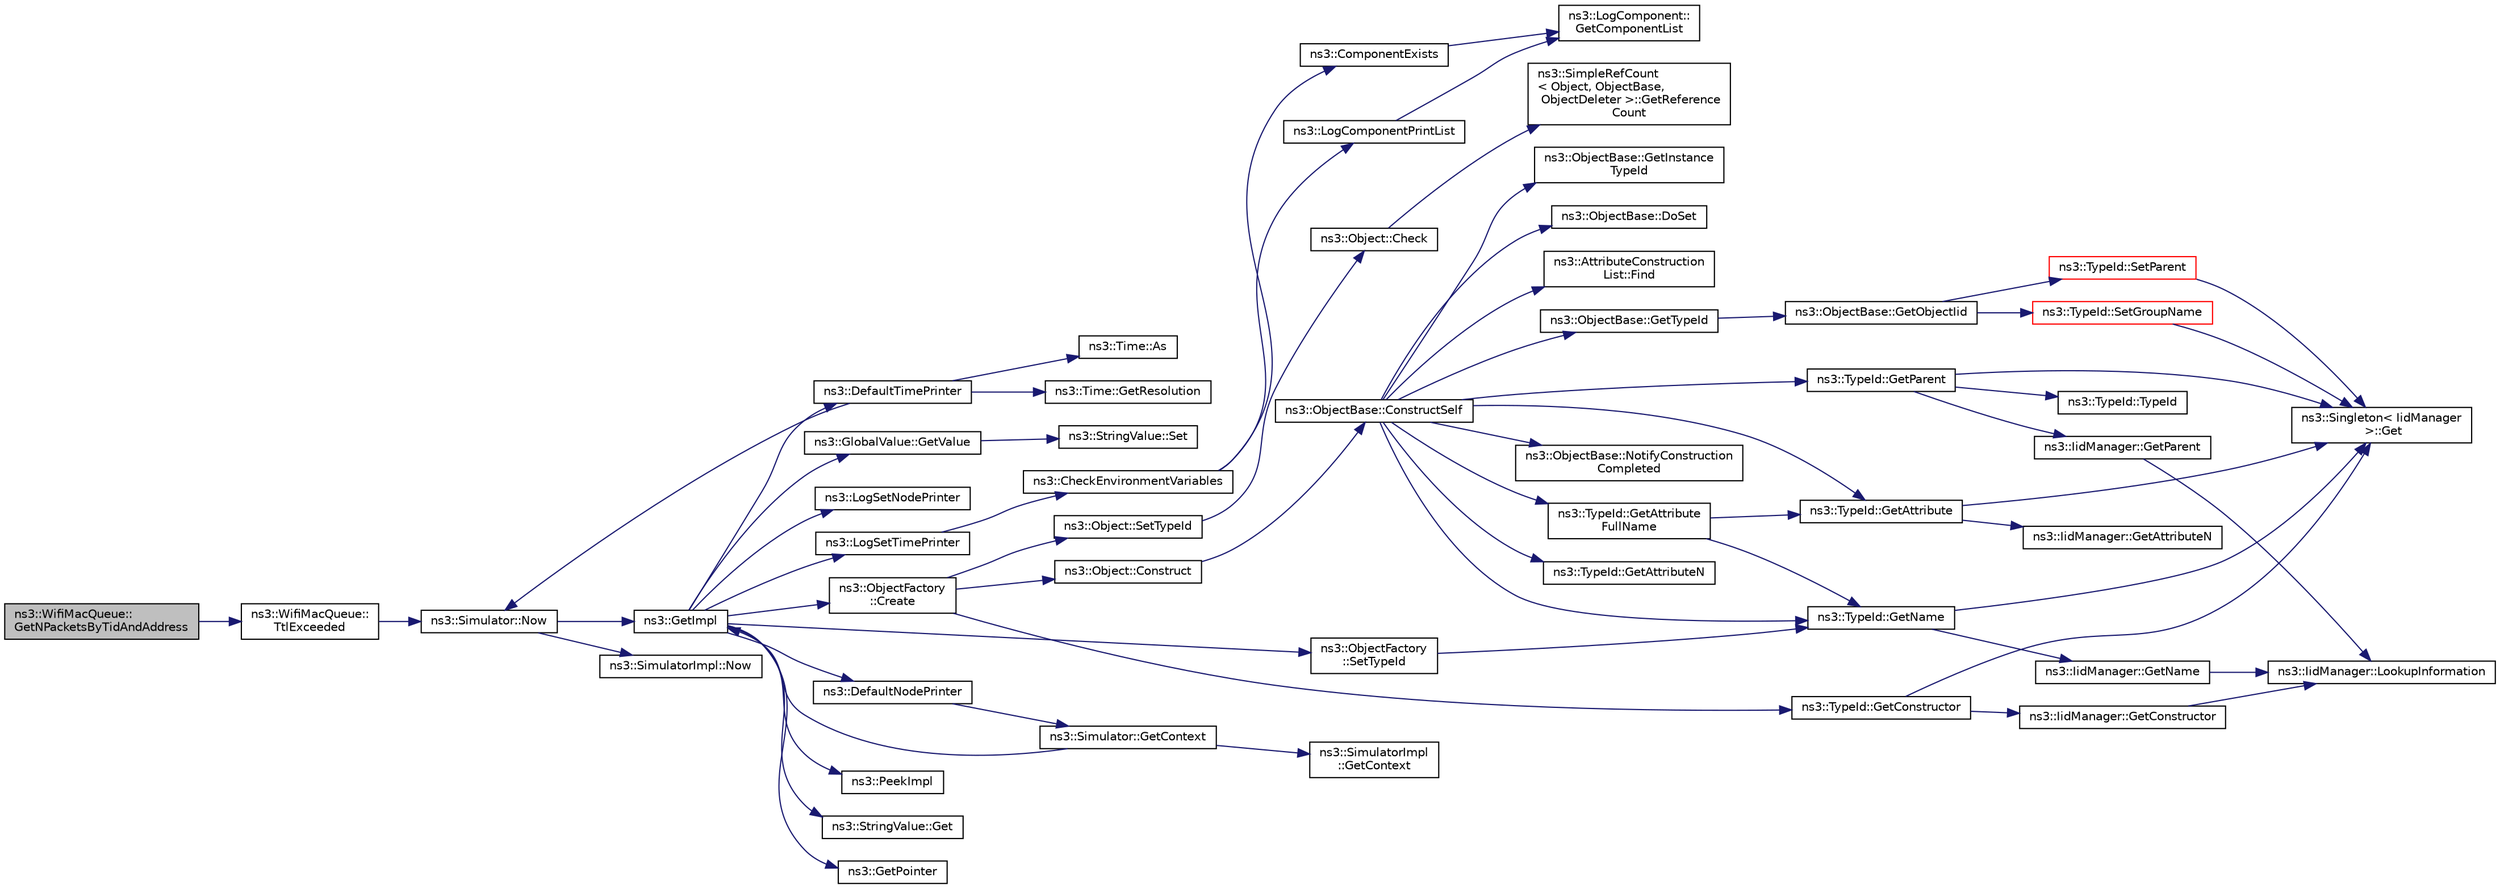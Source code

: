 digraph "ns3::WifiMacQueue::GetNPacketsByTidAndAddress"
{
 // LATEX_PDF_SIZE
  edge [fontname="Helvetica",fontsize="10",labelfontname="Helvetica",labelfontsize="10"];
  node [fontname="Helvetica",fontsize="10",shape=record];
  rankdir="LR";
  Node1 [label="ns3::WifiMacQueue::\lGetNPacketsByTidAndAddress",height=0.2,width=0.4,color="black", fillcolor="grey75", style="filled", fontcolor="black",tooltip="Return the number of QoS packets having TID equal to tid and destination address equal to dest."];
  Node1 -> Node2 [color="midnightblue",fontsize="10",style="solid",fontname="Helvetica"];
  Node2 [label="ns3::WifiMacQueue::\lTtlExceeded",height=0.2,width=0.4,color="black", fillcolor="white", style="filled",URL="$classns3_1_1_wifi_mac_queue.html#ad151a5fa2908a2b391ab78409424ef3a",tooltip="Remove the item pointed to by the iterator it if it has been in the queue for too long."];
  Node2 -> Node3 [color="midnightblue",fontsize="10",style="solid",fontname="Helvetica"];
  Node3 [label="ns3::Simulator::Now",height=0.2,width=0.4,color="black", fillcolor="white", style="filled",URL="$classns3_1_1_simulator.html#ac3178fa975b419f7875e7105be122800",tooltip="Return the current simulation virtual time."];
  Node3 -> Node4 [color="midnightblue",fontsize="10",style="solid",fontname="Helvetica"];
  Node4 [label="ns3::GetImpl",height=0.2,width=0.4,color="black", fillcolor="white", style="filled",URL="$group__simulator.html#ga42eb4eddad41528d4d99794a3dae3fd0",tooltip="Get the SimulatorImpl singleton."];
  Node4 -> Node5 [color="midnightblue",fontsize="10",style="solid",fontname="Helvetica"];
  Node5 [label="ns3::ObjectFactory\l::Create",height=0.2,width=0.4,color="black", fillcolor="white", style="filled",URL="$classns3_1_1_object_factory.html#a52eda277f4aaab54266134ba48102ad7",tooltip="Create an Object instance of the configured TypeId."];
  Node5 -> Node6 [color="midnightblue",fontsize="10",style="solid",fontname="Helvetica"];
  Node6 [label="ns3::Object::Construct",height=0.2,width=0.4,color="black", fillcolor="white", style="filled",URL="$classns3_1_1_object.html#a636e8411dc5228771f45c9b805d348fa",tooltip="Initialize all member variables registered as Attributes of this TypeId."];
  Node6 -> Node7 [color="midnightblue",fontsize="10",style="solid",fontname="Helvetica"];
  Node7 [label="ns3::ObjectBase::ConstructSelf",height=0.2,width=0.4,color="black", fillcolor="white", style="filled",URL="$classns3_1_1_object_base.html#a5cda18dec6d0744cb652a3ed60056958",tooltip="Complete construction of ObjectBase; invoked by derived classes."];
  Node7 -> Node8 [color="midnightblue",fontsize="10",style="solid",fontname="Helvetica"];
  Node8 [label="ns3::ObjectBase::DoSet",height=0.2,width=0.4,color="black", fillcolor="white", style="filled",URL="$classns3_1_1_object_base.html#afe5f2f7b2fabc99aa33f9bb434e3b695",tooltip="Attempt to set the value referenced by the accessor spec to a valid value according to the checker,..."];
  Node7 -> Node9 [color="midnightblue",fontsize="10",style="solid",fontname="Helvetica"];
  Node9 [label="ns3::AttributeConstruction\lList::Find",height=0.2,width=0.4,color="black", fillcolor="white", style="filled",URL="$classns3_1_1_attribute_construction_list.html#a02d64d7a11d4605d2aa19be66a2ed629",tooltip="Find an Attribute in the list from its AttributeChecker."];
  Node7 -> Node10 [color="midnightblue",fontsize="10",style="solid",fontname="Helvetica"];
  Node10 [label="ns3::TypeId::GetAttribute",height=0.2,width=0.4,color="black", fillcolor="white", style="filled",URL="$classns3_1_1_type_id.html#a796434fa73c5e54a9a86f24144d13738",tooltip="Get Attribute information by index."];
  Node10 -> Node11 [color="midnightblue",fontsize="10",style="solid",fontname="Helvetica"];
  Node11 [label="ns3::Singleton\< IidManager\l \>::Get",height=0.2,width=0.4,color="black", fillcolor="white", style="filled",URL="$classns3_1_1_singleton.html#a80a2cd3c25a27ea72add7a9f7a141ffa",tooltip="Get a pointer to the singleton instance."];
  Node10 -> Node12 [color="midnightblue",fontsize="10",style="solid",fontname="Helvetica"];
  Node12 [label="ns3::IidManager::GetAttributeN",height=0.2,width=0.4,color="black", fillcolor="white", style="filled",URL="$classns3_1_1_iid_manager.html#a5420e8cc959a9a111eb6f1519583b49b",tooltip="Get the number of attributes."];
  Node7 -> Node13 [color="midnightblue",fontsize="10",style="solid",fontname="Helvetica"];
  Node13 [label="ns3::TypeId::GetAttribute\lFullName",height=0.2,width=0.4,color="black", fillcolor="white", style="filled",URL="$classns3_1_1_type_id.html#a750c20decd8786e40ae504f566345177",tooltip="Get the Attribute name by index."];
  Node13 -> Node10 [color="midnightblue",fontsize="10",style="solid",fontname="Helvetica"];
  Node13 -> Node14 [color="midnightblue",fontsize="10",style="solid",fontname="Helvetica"];
  Node14 [label="ns3::TypeId::GetName",height=0.2,width=0.4,color="black", fillcolor="white", style="filled",URL="$classns3_1_1_type_id.html#abc4965475a579c2afdc668d7a7d58374",tooltip="Get the name."];
  Node14 -> Node11 [color="midnightblue",fontsize="10",style="solid",fontname="Helvetica"];
  Node14 -> Node15 [color="midnightblue",fontsize="10",style="solid",fontname="Helvetica"];
  Node15 [label="ns3::IidManager::GetName",height=0.2,width=0.4,color="black", fillcolor="white", style="filled",URL="$classns3_1_1_iid_manager.html#a6658aaa8120efd885e98addb76a6f1d4",tooltip="Get the name of a type id."];
  Node15 -> Node16 [color="midnightblue",fontsize="10",style="solid",fontname="Helvetica"];
  Node16 [label="ns3::IidManager::LookupInformation",height=0.2,width=0.4,color="black", fillcolor="white", style="filled",URL="$classns3_1_1_iid_manager.html#a84af06b798b21fa700469a3ac5f65f3f",tooltip="Retrieve the information record for a type."];
  Node7 -> Node17 [color="midnightblue",fontsize="10",style="solid",fontname="Helvetica"];
  Node17 [label="ns3::TypeId::GetAttributeN",height=0.2,width=0.4,color="black", fillcolor="white", style="filled",URL="$classns3_1_1_type_id.html#a1245644561332f12386451406295a8d8",tooltip="Get the number of attributes."];
  Node7 -> Node18 [color="midnightblue",fontsize="10",style="solid",fontname="Helvetica"];
  Node18 [label="ns3::ObjectBase::GetInstance\lTypeId",height=0.2,width=0.4,color="black", fillcolor="white", style="filled",URL="$classns3_1_1_object_base.html#abe5b43a6f5b99a92a4c3122db31f06fb",tooltip="Get the most derived TypeId for this Object."];
  Node7 -> Node14 [color="midnightblue",fontsize="10",style="solid",fontname="Helvetica"];
  Node7 -> Node19 [color="midnightblue",fontsize="10",style="solid",fontname="Helvetica"];
  Node19 [label="ns3::TypeId::GetParent",height=0.2,width=0.4,color="black", fillcolor="white", style="filled",URL="$classns3_1_1_type_id.html#ab84f81aee52154af39a8668b59c89d63",tooltip="Get the parent of this TypeId."];
  Node19 -> Node20 [color="midnightblue",fontsize="10",style="solid",fontname="Helvetica"];
  Node20 [label="ns3::TypeId::TypeId",height=0.2,width=0.4,color="black", fillcolor="white", style="filled",URL="$classns3_1_1_type_id.html#ab76e26690f1af4f1cffa6a72245e8928",tooltip="Default constructor."];
  Node19 -> Node11 [color="midnightblue",fontsize="10",style="solid",fontname="Helvetica"];
  Node19 -> Node21 [color="midnightblue",fontsize="10",style="solid",fontname="Helvetica"];
  Node21 [label="ns3::IidManager::GetParent",height=0.2,width=0.4,color="black", fillcolor="white", style="filled",URL="$classns3_1_1_iid_manager.html#a26a0cf5d08e0e9d8ad1128b77599b1f5",tooltip="Get the parent of a type id."];
  Node21 -> Node16 [color="midnightblue",fontsize="10",style="solid",fontname="Helvetica"];
  Node7 -> Node22 [color="midnightblue",fontsize="10",style="solid",fontname="Helvetica"];
  Node22 [label="ns3::ObjectBase::GetTypeId",height=0.2,width=0.4,color="black", fillcolor="white", style="filled",URL="$classns3_1_1_object_base.html#a2b870298ebceaaeffc9d65e15c022eac",tooltip="Get the type ID."];
  Node22 -> Node23 [color="midnightblue",fontsize="10",style="solid",fontname="Helvetica"];
  Node23 [label="ns3::ObjectBase::GetObjectIid",height=0.2,width=0.4,color="black", fillcolor="white", style="filled",URL="$classns3_1_1_object_base.html#a4fcfd18844c60f163c5dce52456d111b",tooltip="Ensure the TypeId for ObjectBase gets fully configured to anchor the inheritance tree properly."];
  Node23 -> Node24 [color="midnightblue",fontsize="10",style="solid",fontname="Helvetica"];
  Node24 [label="ns3::TypeId::SetGroupName",height=0.2,width=0.4,color="red", fillcolor="white", style="filled",URL="$classns3_1_1_type_id.html#a87ab97caba5bbbd080b4490576f8bb40",tooltip="Set the group name."];
  Node24 -> Node11 [color="midnightblue",fontsize="10",style="solid",fontname="Helvetica"];
  Node23 -> Node26 [color="midnightblue",fontsize="10",style="solid",fontname="Helvetica"];
  Node26 [label="ns3::TypeId::SetParent",height=0.2,width=0.4,color="red", fillcolor="white", style="filled",URL="$classns3_1_1_type_id.html#abaaca67ab7d2471067e7c275df0f7309",tooltip="Set the parent TypeId."];
  Node26 -> Node11 [color="midnightblue",fontsize="10",style="solid",fontname="Helvetica"];
  Node7 -> Node29 [color="midnightblue",fontsize="10",style="solid",fontname="Helvetica"];
  Node29 [label="ns3::ObjectBase::NotifyConstruction\lCompleted",height=0.2,width=0.4,color="black", fillcolor="white", style="filled",URL="$classns3_1_1_object_base.html#aa349348317dbdb62a7ee1df89db1eb8b",tooltip="Notifier called once the ObjectBase is fully constructed."];
  Node5 -> Node30 [color="midnightblue",fontsize="10",style="solid",fontname="Helvetica"];
  Node30 [label="ns3::TypeId::GetConstructor",height=0.2,width=0.4,color="black", fillcolor="white", style="filled",URL="$classns3_1_1_type_id.html#a66b2628edf921fc88945ec8a8f3a1683",tooltip="Get the constructor callback."];
  Node30 -> Node11 [color="midnightblue",fontsize="10",style="solid",fontname="Helvetica"];
  Node30 -> Node31 [color="midnightblue",fontsize="10",style="solid",fontname="Helvetica"];
  Node31 [label="ns3::IidManager::GetConstructor",height=0.2,width=0.4,color="black", fillcolor="white", style="filled",URL="$classns3_1_1_iid_manager.html#a5222ca2d43248c46812b39b993eb2e08",tooltip="Get the constructor Callback of a type id."];
  Node31 -> Node16 [color="midnightblue",fontsize="10",style="solid",fontname="Helvetica"];
  Node5 -> Node32 [color="midnightblue",fontsize="10",style="solid",fontname="Helvetica"];
  Node32 [label="ns3::Object::SetTypeId",height=0.2,width=0.4,color="black", fillcolor="white", style="filled",URL="$classns3_1_1_object.html#a19b1ebd8ec8fe404845e665880a6c5ad",tooltip="Set the TypeId of this Object."];
  Node32 -> Node33 [color="midnightblue",fontsize="10",style="solid",fontname="Helvetica"];
  Node33 [label="ns3::Object::Check",height=0.2,width=0.4,color="black", fillcolor="white", style="filled",URL="$classns3_1_1_object.html#a95070404e096887e1f126eae20c37f70",tooltip="Verify that this Object is still live, by checking it's reference count."];
  Node33 -> Node34 [color="midnightblue",fontsize="10",style="solid",fontname="Helvetica"];
  Node34 [label="ns3::SimpleRefCount\l\< Object, ObjectBase,\l ObjectDeleter \>::GetReference\lCount",height=0.2,width=0.4,color="black", fillcolor="white", style="filled",URL="$classns3_1_1_simple_ref_count.html#a9cb85ae452ce0e1c74f11b3e4d357171",tooltip="Get the reference count of the object."];
  Node4 -> Node35 [color="midnightblue",fontsize="10",style="solid",fontname="Helvetica"];
  Node35 [label="ns3::DefaultNodePrinter",height=0.2,width=0.4,color="black", fillcolor="white", style="filled",URL="$group__logging.html#gac4c06cbbed12229d85991ced145f6be2",tooltip="Default node id printer implementation."];
  Node35 -> Node36 [color="midnightblue",fontsize="10",style="solid",fontname="Helvetica"];
  Node36 [label="ns3::Simulator::GetContext",height=0.2,width=0.4,color="black", fillcolor="white", style="filled",URL="$classns3_1_1_simulator.html#a8514b74ee2c42916b351b33c4a963bb0",tooltip="Get the current simulation context."];
  Node36 -> Node37 [color="midnightblue",fontsize="10",style="solid",fontname="Helvetica"];
  Node37 [label="ns3::SimulatorImpl\l::GetContext",height=0.2,width=0.4,color="black", fillcolor="white", style="filled",URL="$classns3_1_1_simulator_impl.html#a8b66270c97766c0adb997e2535648557",tooltip="Get the current simulation context."];
  Node36 -> Node4 [color="midnightblue",fontsize="10",style="solid",fontname="Helvetica"];
  Node4 -> Node38 [color="midnightblue",fontsize="10",style="solid",fontname="Helvetica"];
  Node38 [label="ns3::DefaultTimePrinter",height=0.2,width=0.4,color="black", fillcolor="white", style="filled",URL="$namespacens3.html#ae01c3c7786b644dfb8a0bb8f1201b269",tooltip="Default Time printer."];
  Node38 -> Node39 [color="midnightblue",fontsize="10",style="solid",fontname="Helvetica"];
  Node39 [label="ns3::Time::As",height=0.2,width=0.4,color="black", fillcolor="white", style="filled",URL="$classns3_1_1_time.html#ad5198e31c2512226ca0e58b31fad7fd0",tooltip="Attach a unit to a Time, to facilitate output in a specific unit."];
  Node38 -> Node40 [color="midnightblue",fontsize="10",style="solid",fontname="Helvetica"];
  Node40 [label="ns3::Time::GetResolution",height=0.2,width=0.4,color="black", fillcolor="white", style="filled",URL="$classns3_1_1_time.html#a1444f0f08b5e19f031157609e32fcf98",tooltip=" "];
  Node38 -> Node3 [color="midnightblue",fontsize="10",style="solid",fontname="Helvetica"];
  Node4 -> Node41 [color="midnightblue",fontsize="10",style="solid",fontname="Helvetica"];
  Node41 [label="ns3::StringValue::Get",height=0.2,width=0.4,color="black", fillcolor="white", style="filled",URL="$classns3_1_1_string_value.html#a6f208c2778fe1c7882e5cb429b8326ae",tooltip=" "];
  Node4 -> Node42 [color="midnightblue",fontsize="10",style="solid",fontname="Helvetica"];
  Node42 [label="ns3::GetPointer",height=0.2,width=0.4,color="black", fillcolor="white", style="filled",URL="$namespacens3.html#ab4e173cdfd43d17c1a40d5348510a670",tooltip=" "];
  Node4 -> Node43 [color="midnightblue",fontsize="10",style="solid",fontname="Helvetica"];
  Node43 [label="ns3::GlobalValue::GetValue",height=0.2,width=0.4,color="black", fillcolor="white", style="filled",URL="$classns3_1_1_global_value.html#a48a99242193fb69609a17332733e8600",tooltip="Get the value."];
  Node43 -> Node44 [color="midnightblue",fontsize="10",style="solid",fontname="Helvetica"];
  Node44 [label="ns3::StringValue::Set",height=0.2,width=0.4,color="black", fillcolor="white", style="filled",URL="$classns3_1_1_string_value.html#a17693012c6f2c52875e0d631fbf40155",tooltip="Set the value."];
  Node4 -> Node45 [color="midnightblue",fontsize="10",style="solid",fontname="Helvetica"];
  Node45 [label="ns3::LogSetNodePrinter",height=0.2,width=0.4,color="black", fillcolor="white", style="filled",URL="$namespacens3.html#aebac73305345f2e2803fdeb102a7705e",tooltip="Set the LogNodePrinter function to be used to prepend log messages with the node id."];
  Node4 -> Node46 [color="midnightblue",fontsize="10",style="solid",fontname="Helvetica"];
  Node46 [label="ns3::LogSetTimePrinter",height=0.2,width=0.4,color="black", fillcolor="white", style="filled",URL="$namespacens3.html#a46cd76678f7da29799d1b41994e12ec1",tooltip="Set the TimePrinter function to be used to prepend log messages with the simulation time."];
  Node46 -> Node47 [color="midnightblue",fontsize="10",style="solid",fontname="Helvetica"];
  Node47 [label="ns3::CheckEnvironmentVariables",height=0.2,width=0.4,color="black", fillcolor="white", style="filled",URL="$group__logging.html#gacdc0bdeb2d8a90089d4fb09c4b8569ff",tooltip="Parse the NS_LOG environment variable."];
  Node47 -> Node48 [color="midnightblue",fontsize="10",style="solid",fontname="Helvetica"];
  Node48 [label="ns3::ComponentExists",height=0.2,width=0.4,color="black", fillcolor="white", style="filled",URL="$group__logging.html#gaadcc698770aae684c54dbd1ef4e4b37a",tooltip="Check if a log component exists."];
  Node48 -> Node49 [color="midnightblue",fontsize="10",style="solid",fontname="Helvetica"];
  Node49 [label="ns3::LogComponent::\lGetComponentList",height=0.2,width=0.4,color="black", fillcolor="white", style="filled",URL="$classns3_1_1_log_component.html#a63eb2c0fd93c30f9081443c2fd4bffe9",tooltip="Get the list of LogComponnents."];
  Node47 -> Node50 [color="midnightblue",fontsize="10",style="solid",fontname="Helvetica"];
  Node50 [label="ns3::LogComponentPrintList",height=0.2,width=0.4,color="black", fillcolor="white", style="filled",URL="$namespacens3.html#a5252703c3f8260fd6dc609f1b276e57c",tooltip="Print the list of logging messages available."];
  Node50 -> Node49 [color="midnightblue",fontsize="10",style="solid",fontname="Helvetica"];
  Node4 -> Node51 [color="midnightblue",fontsize="10",style="solid",fontname="Helvetica"];
  Node51 [label="ns3::PeekImpl",height=0.2,width=0.4,color="black", fillcolor="white", style="filled",URL="$group__simulator.html#ga233c5c38de117e4e4a5a9cd168694792",tooltip="Get the static SimulatorImpl instance."];
  Node4 -> Node52 [color="midnightblue",fontsize="10",style="solid",fontname="Helvetica"];
  Node52 [label="ns3::ObjectFactory\l::SetTypeId",height=0.2,width=0.4,color="black", fillcolor="white", style="filled",URL="$classns3_1_1_object_factory.html#a77dcd099064038a1eb7a6b8251229ec3",tooltip="Set the TypeId of the Objects to be created by this factory."];
  Node52 -> Node14 [color="midnightblue",fontsize="10",style="solid",fontname="Helvetica"];
  Node3 -> Node53 [color="midnightblue",fontsize="10",style="solid",fontname="Helvetica"];
  Node53 [label="ns3::SimulatorImpl::Now",height=0.2,width=0.4,color="black", fillcolor="white", style="filled",URL="$classns3_1_1_simulator_impl.html#aa516c50060846adc6fd316e83ef0797c",tooltip="Return the current simulation virtual time."];
}
